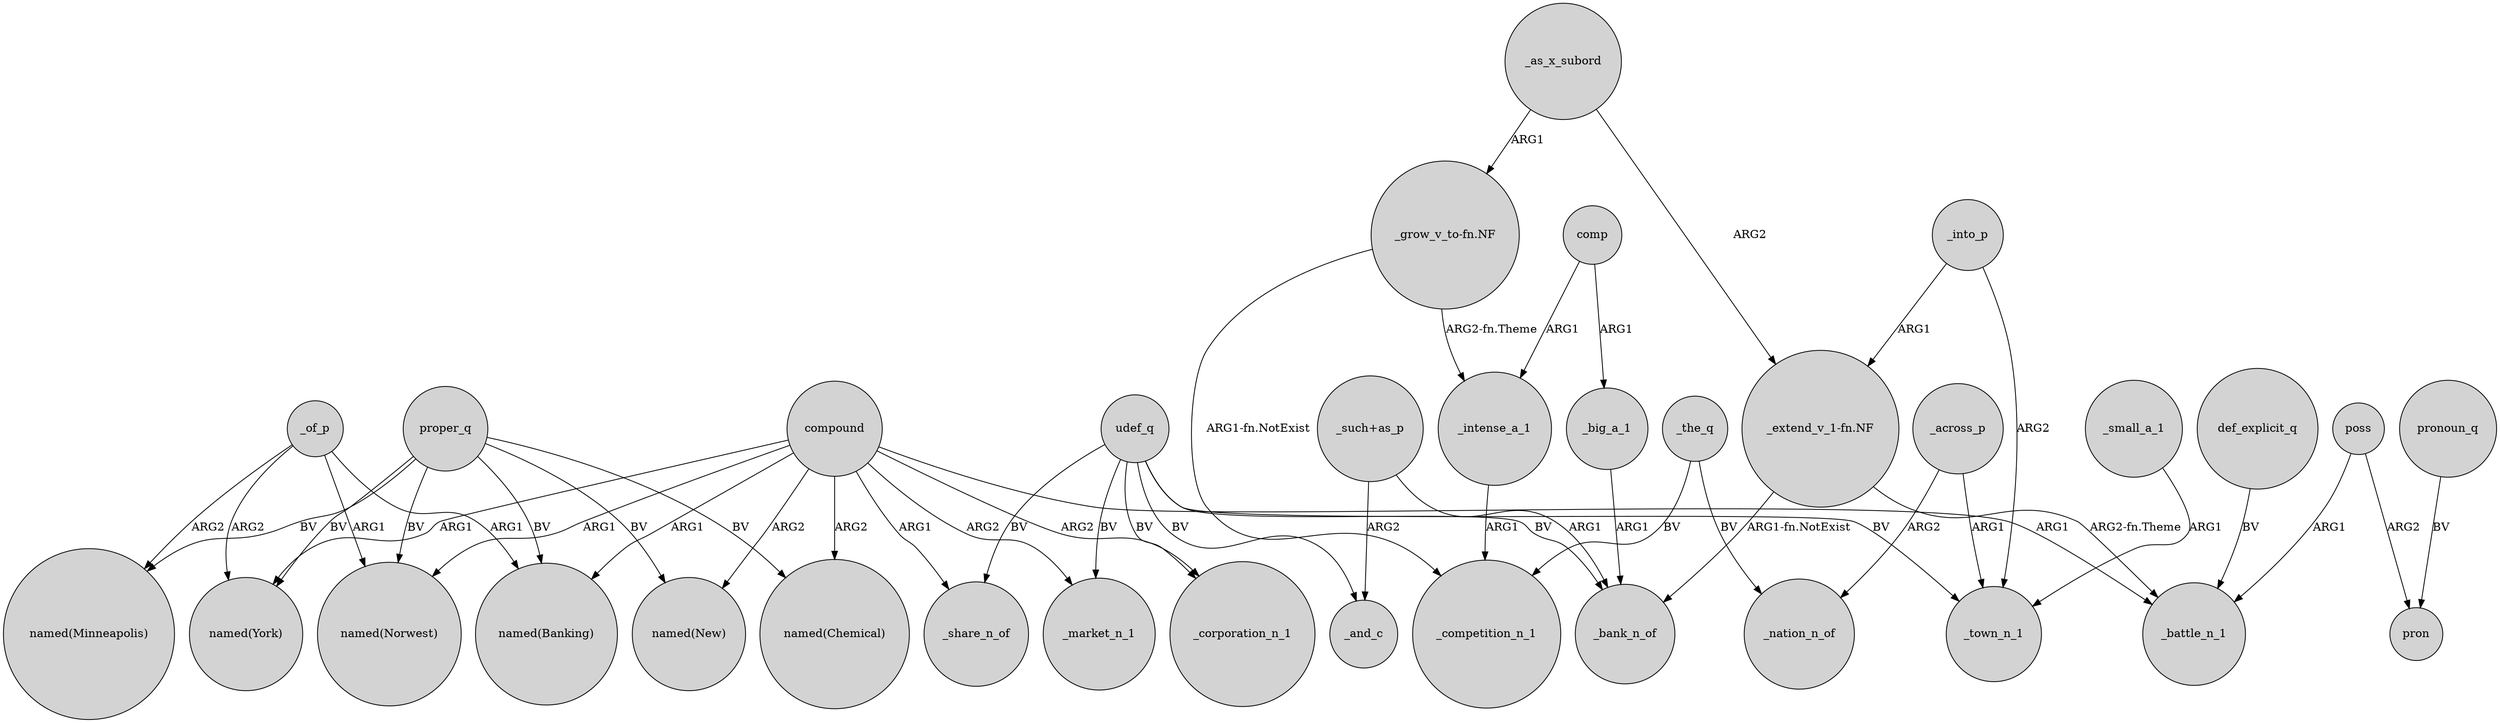 digraph {
	node [shape=circle style=filled]
	_of_p -> "named(Minneapolis)" [label=ARG2]
	_intense_a_1 -> _competition_n_1 [label=ARG1]
	compound -> _market_n_1 [label=ARG2]
	comp -> _intense_a_1 [label=ARG1]
	_across_p -> _town_n_1 [label=ARG1]
	comp -> _big_a_1 [label=ARG1]
	_the_q -> _competition_n_1 [label=BV]
	compound -> "named(New)" [label=ARG2]
	"_such+as_p" -> _bank_n_of [label=ARG1]
	poss -> pron [label=ARG2]
	_across_p -> _nation_n_of [label=ARG2]
	proper_q -> "named(Banking)" [label=BV]
	proper_q -> "named(New)" [label=BV]
	_big_a_1 -> _bank_n_of [label=ARG1]
	"_extend_v_1-fn.NF" -> _bank_n_of [label="ARG1-fn.NotExist"]
	poss -> _battle_n_1 [label=ARG1]
	compound -> _battle_n_1 [label=ARG1]
	compound -> _corporation_n_1 [label=ARG2]
	_as_x_subord -> "_extend_v_1-fn.NF" [label=ARG2]
	proper_q -> "named(Norwest)" [label=BV]
	udef_q -> _market_n_1 [label=BV]
	"_grow_v_to-fn.NF" -> _competition_n_1 [label="ARG1-fn.NotExist"]
	_into_p -> _town_n_1 [label=ARG2]
	"_extend_v_1-fn.NF" -> _battle_n_1 [label="ARG2-fn.Theme"]
	udef_q -> _corporation_n_1 [label=BV]
	_as_x_subord -> "_grow_v_to-fn.NF" [label=ARG1]
	pronoun_q -> pron [label=BV]
	"_such+as_p" -> _and_c [label=ARG2]
	proper_q -> "named(Minneapolis)" [label=BV]
	"_grow_v_to-fn.NF" -> _intense_a_1 [label="ARG2-fn.Theme"]
	compound -> "named(York)" [label=ARG1]
	_into_p -> "_extend_v_1-fn.NF" [label=ARG1]
	_the_q -> _nation_n_of [label=BV]
	def_explicit_q -> _battle_n_1 [label=BV]
	compound -> "named(Banking)" [label=ARG1]
	_small_a_1 -> _town_n_1 [label=ARG1]
	proper_q -> "named(Chemical)" [label=BV]
	compound -> _share_n_of [label=ARG1]
	compound -> "named(Chemical)" [label=ARG2]
	udef_q -> _share_n_of [label=BV]
	compound -> "named(Norwest)" [label=ARG1]
	_of_p -> "named(Banking)" [label=ARG1]
	_of_p -> "named(York)" [label=ARG2]
	proper_q -> "named(York)" [label=BV]
	udef_q -> _and_c [label=BV]
	_of_p -> "named(Norwest)" [label=ARG1]
	udef_q -> _bank_n_of [label=BV]
	udef_q -> _town_n_1 [label=BV]
}
